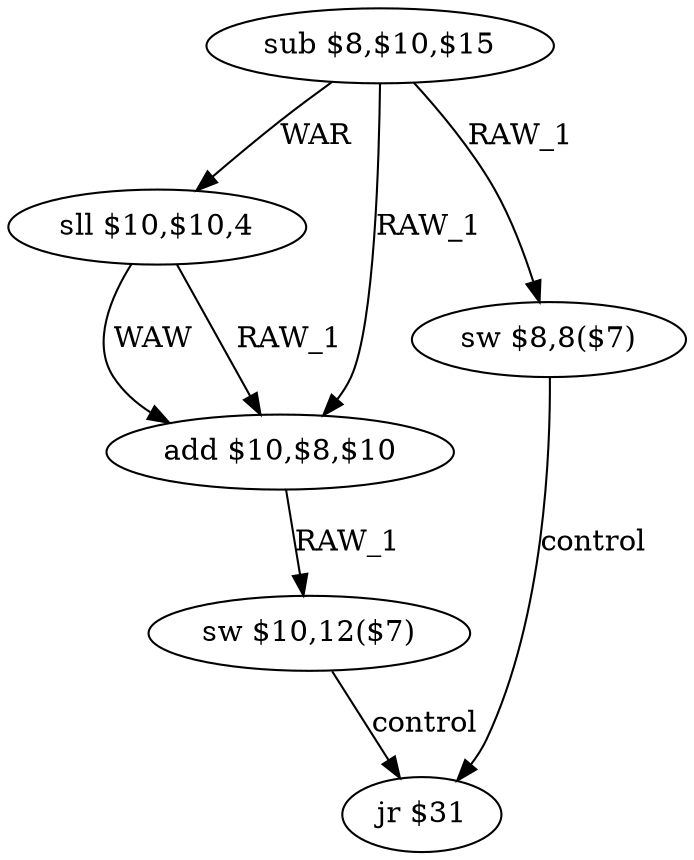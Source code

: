 digraph G1 {
node [shape = ellipse];
i0 [label = "sub $8,$10,$15"] ;
i0 ->  i1 [label= "WAR"];
i0 ->  i2 [label= "RAW_1"];
i0 ->  i3 [label= "RAW_1"];
i1 [label = "sll $10,$10,4"] ;
i1 ->  i3 [label= "RAW_1"];
i1 ->  i3 [label= "WAW"];
i3 [label = "add $10,$8,$10"] ;
i3 ->  i4 [label= "RAW_1"];
i4 [label = "sw $10,12($7)"] ;
i4 ->  i5 [label= "control"];
i5 [label = "jr $31"] ;
i2 [label = "sw $8,8($7)"] ;
i2 ->  i5 [label= "control"];
}
